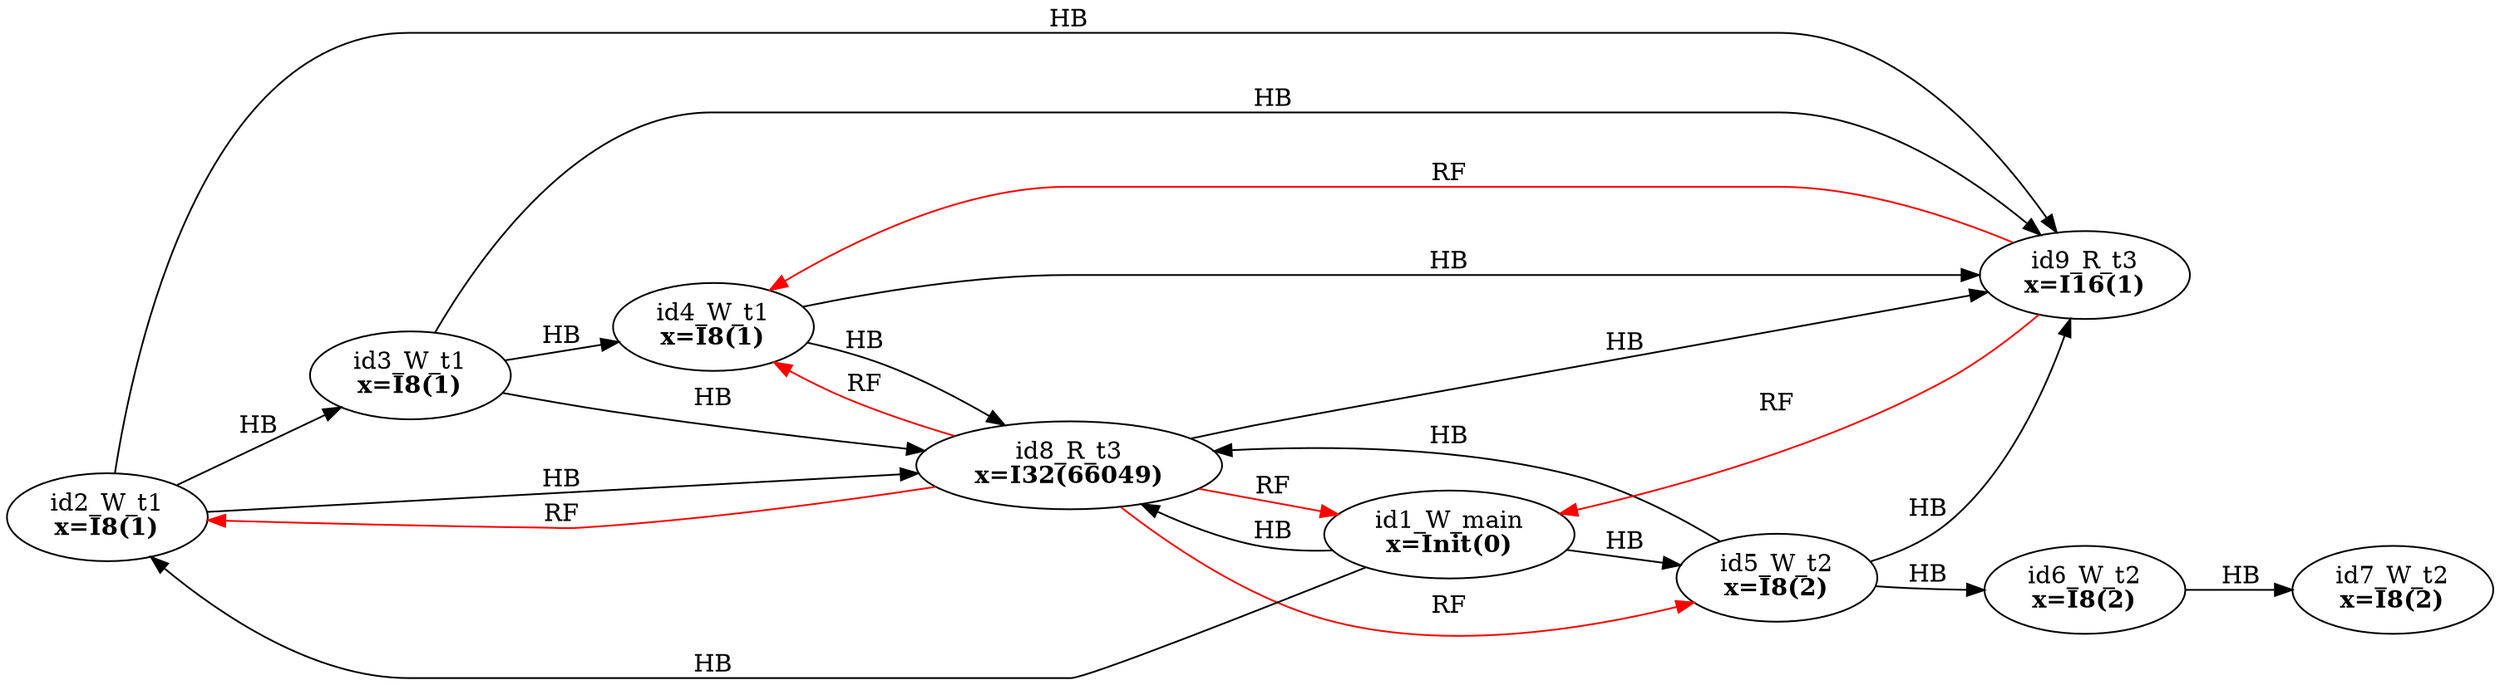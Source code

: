 digraph memory_model {
rankdir=LR;
splines=true; esep=0.5;
id2_W_t1 -> id3_W_t1 [label = "HB", color="black"];
id3_W_t1 -> id4_W_t1 [label = "HB", color="black"];
id5_W_t2 -> id6_W_t2 [label = "HB", color="black"];
id6_W_t2 -> id7_W_t2 [label = "HB", color="black"];
id8_R_t3 -> id9_R_t3 [label = "HB", color="black"];
id1_W_main -> id2_W_t1 [label = "HB", color="black"];
id1_W_main -> id5_W_t2 [label = "HB", color="black"];
id1_W_main -> id8_R_t3 [label = "HB", color="black"];
id2_W_t1 -> id8_R_t3 [label = "HB", color="black"];
id2_W_t1 -> id9_R_t3 [label = "HB", color="black"];
id3_W_t1 -> id8_R_t3 [label = "HB", color="black"];
id3_W_t1 -> id9_R_t3 [label = "HB", color="black"];
id4_W_t1 -> id8_R_t3 [label = "HB", color="black"];
id4_W_t1 -> id9_R_t3 [label = "HB", color="black"];
id5_W_t2 -> id8_R_t3 [label = "HB", color="black"];
id5_W_t2 -> id9_R_t3 [label = "HB", color="black"];
id8_R_t3 -> id1_W_main [label = "RF", color="red"];
id8_R_t3 -> id2_W_t1 [label = "RF", color="red"];
id8_R_t3 -> id4_W_t1 [label = "RF", color="red"];
id8_R_t3 -> id5_W_t2 [label = "RF", color="red"];
id9_R_t3 -> id1_W_main [label = "RF", color="red"];
id9_R_t3 -> id4_W_t1 [label = "RF", color="red"];
id1_W_main [label=<id1_W_main<br/><B>x=Init(0)</B>>, pos="5.0,6!"]
id2_W_t1 [label=<id2_W_t1<br/><B>x=I8(1)</B>>, pos="0,4!"]
id3_W_t1 [label=<id3_W_t1<br/><B>x=I8(1)</B>>, pos="0,2!"]
id4_W_t1 [label=<id4_W_t1<br/><B>x=I8(1)</B>>, pos="0,0!"]
id5_W_t2 [label=<id5_W_t2<br/><B>x=I8(2)</B>>, pos="5,4!"]
id6_W_t2 [label=<id6_W_t2<br/><B>x=I8(2)</B>>, pos="5,2!"]
id7_W_t2 [label=<id7_W_t2<br/><B>x=I8(2)</B>>, pos="5,0!"]
id8_R_t3 [label=<id8_R_t3<br/><B>x=I32(66049)</B>>, pos="10,4!"]
id9_R_t3 [label=<id9_R_t3<br/><B>x=I16(1)</B>>, pos="10,2!"]
}
